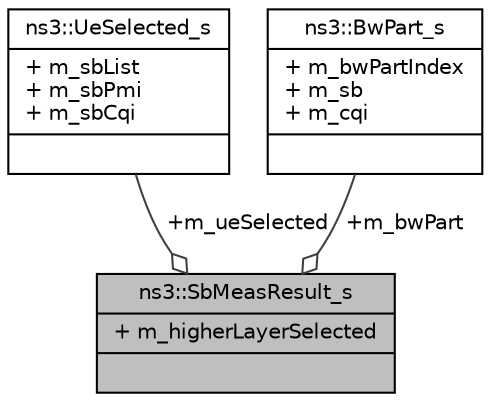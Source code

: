 digraph "ns3::SbMeasResult_s"
{
  edge [fontname="Helvetica",fontsize="10",labelfontname="Helvetica",labelfontsize="10"];
  node [fontname="Helvetica",fontsize="10",shape=record];
  Node1 [label="{ns3::SbMeasResult_s\n|+ m_higherLayerSelected\l|}",height=0.2,width=0.4,color="black", fillcolor="grey75", style="filled", fontcolor="black"];
  Node2 -> Node1 [color="grey25",fontsize="10",style="solid",label=" +m_ueSelected" ,arrowhead="odiamond"];
  Node2 [label="{ns3::UeSelected_s\n|+ m_sbList\l+ m_sbPmi\l+ m_sbCqi\l|}",height=0.2,width=0.4,color="black", fillcolor="white", style="filled",URL="$d3/d31/structns3_1_1UeSelected__s.html",tooltip="See section 4.3.26 ueSelected. "];
  Node3 -> Node1 [color="grey25",fontsize="10",style="solid",label=" +m_bwPart" ,arrowhead="odiamond"];
  Node3 [label="{ns3::BwPart_s\n|+ m_bwPartIndex\l+ m_sb\l+ m_cqi\l|}",height=0.2,width=0.4,color="black", fillcolor="white", style="filled",URL="$df/dd2/structns3_1_1BwPart__s.html",tooltip="See section 4.3.28 bwPart. "];
}
